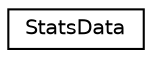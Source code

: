 digraph "Graphical Class Hierarchy"
{
  edge [fontname="Helvetica",fontsize="10",labelfontname="Helvetica",labelfontsize="10"];
  node [fontname="Helvetica",fontsize="10",shape=record];
  rankdir="LR";
  Node1 [label="StatsData",height=0.2,width=0.4,color="black", fillcolor="white", style="filled",URL="$df/d59/class_stats_data.html",tooltip="Class to store statistics data from data stream in original format. "];
}
